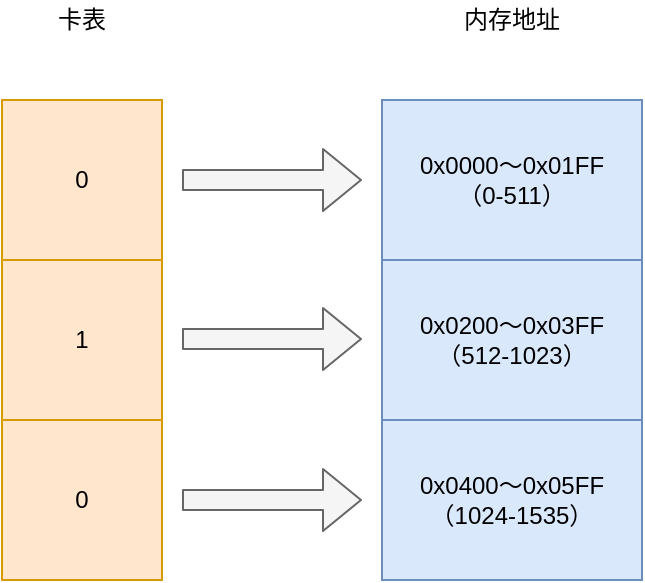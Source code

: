 <mxfile version="14.9.3" type="github">
  <diagram id="GCQFaTFr5UahxrXed_3Y" name="Page-1">
    <mxGraphModel dx="946" dy="536" grid="1" gridSize="10" guides="1" tooltips="1" connect="1" arrows="1" fold="1" page="1" pageScale="1" pageWidth="827" pageHeight="1169" math="0" shadow="0">
      <root>
        <mxCell id="0" />
        <mxCell id="1" parent="0" />
        <mxCell id="VjxL65oIKBsU91v0FZiJ-1" value="" style="shape=table;html=1;whiteSpace=wrap;startSize=0;container=1;collapsible=0;childLayout=tableLayout;fillColor=#ffe6cc;strokeColor=#d79b00;" vertex="1" parent="1">
          <mxGeometry x="180" y="130" width="80" height="240" as="geometry" />
        </mxCell>
        <mxCell id="VjxL65oIKBsU91v0FZiJ-2" value="" style="shape=partialRectangle;html=1;whiteSpace=wrap;collapsible=0;dropTarget=0;pointerEvents=0;fillColor=none;top=0;left=0;bottom=0;right=0;points=[[0,0.5],[1,0.5]];portConstraint=eastwest;" vertex="1" parent="VjxL65oIKBsU91v0FZiJ-1">
          <mxGeometry width="80" height="80" as="geometry" />
        </mxCell>
        <mxCell id="VjxL65oIKBsU91v0FZiJ-3" value="0" style="shape=partialRectangle;html=1;whiteSpace=wrap;connectable=0;fillColor=none;top=0;left=0;bottom=0;right=0;overflow=hidden;pointerEvents=1;" vertex="1" parent="VjxL65oIKBsU91v0FZiJ-2">
          <mxGeometry width="80" height="80" as="geometry" />
        </mxCell>
        <mxCell id="VjxL65oIKBsU91v0FZiJ-6" value="" style="shape=partialRectangle;html=1;whiteSpace=wrap;collapsible=0;dropTarget=0;pointerEvents=0;fillColor=none;top=0;left=0;bottom=0;right=0;points=[[0,0.5],[1,0.5]];portConstraint=eastwest;" vertex="1" parent="VjxL65oIKBsU91v0FZiJ-1">
          <mxGeometry y="80" width="80" height="80" as="geometry" />
        </mxCell>
        <mxCell id="VjxL65oIKBsU91v0FZiJ-7" value="1" style="shape=partialRectangle;html=1;whiteSpace=wrap;connectable=0;fillColor=none;top=0;left=0;bottom=0;right=0;overflow=hidden;pointerEvents=1;" vertex="1" parent="VjxL65oIKBsU91v0FZiJ-6">
          <mxGeometry width="80" height="80" as="geometry" />
        </mxCell>
        <mxCell id="VjxL65oIKBsU91v0FZiJ-10" value="" style="shape=partialRectangle;html=1;whiteSpace=wrap;collapsible=0;dropTarget=0;pointerEvents=0;fillColor=none;top=0;left=0;bottom=0;right=0;points=[[0,0.5],[1,0.5]];portConstraint=eastwest;" vertex="1" parent="VjxL65oIKBsU91v0FZiJ-1">
          <mxGeometry y="160" width="80" height="80" as="geometry" />
        </mxCell>
        <mxCell id="VjxL65oIKBsU91v0FZiJ-11" value="0" style="shape=partialRectangle;html=1;whiteSpace=wrap;connectable=0;fillColor=none;top=0;left=0;bottom=0;right=0;overflow=hidden;pointerEvents=1;" vertex="1" parent="VjxL65oIKBsU91v0FZiJ-10">
          <mxGeometry width="80" height="80" as="geometry" />
        </mxCell>
        <mxCell id="VjxL65oIKBsU91v0FZiJ-14" value="" style="shape=table;html=1;whiteSpace=wrap;startSize=0;container=1;collapsible=0;childLayout=tableLayout;fillColor=#dae8fc;strokeColor=#6c8ebf;" vertex="1" parent="1">
          <mxGeometry x="370" y="130" width="130" height="240" as="geometry" />
        </mxCell>
        <mxCell id="VjxL65oIKBsU91v0FZiJ-15" value="" style="shape=partialRectangle;html=1;whiteSpace=wrap;collapsible=0;dropTarget=0;pointerEvents=0;fillColor=none;top=0;left=0;bottom=0;right=0;points=[[0,0.5],[1,0.5]];portConstraint=eastwest;" vertex="1" parent="VjxL65oIKBsU91v0FZiJ-14">
          <mxGeometry width="130" height="80" as="geometry" />
        </mxCell>
        <mxCell id="VjxL65oIKBsU91v0FZiJ-16" value="0x0000～0x01FF&lt;br&gt;（0-511）" style="shape=partialRectangle;html=1;whiteSpace=wrap;connectable=0;fillColor=none;top=0;left=0;bottom=0;right=0;overflow=hidden;pointerEvents=1;" vertex="1" parent="VjxL65oIKBsU91v0FZiJ-15">
          <mxGeometry width="130" height="80" as="geometry" />
        </mxCell>
        <mxCell id="VjxL65oIKBsU91v0FZiJ-17" value="" style="shape=partialRectangle;html=1;whiteSpace=wrap;collapsible=0;dropTarget=0;pointerEvents=0;fillColor=none;top=0;left=0;bottom=0;right=0;points=[[0,0.5],[1,0.5]];portConstraint=eastwest;" vertex="1" parent="VjxL65oIKBsU91v0FZiJ-14">
          <mxGeometry y="80" width="130" height="80" as="geometry" />
        </mxCell>
        <mxCell id="VjxL65oIKBsU91v0FZiJ-18" value="0x0200～0x03FF&lt;br&gt;（512-1023）" style="shape=partialRectangle;html=1;whiteSpace=wrap;connectable=0;fillColor=none;top=0;left=0;bottom=0;right=0;overflow=hidden;pointerEvents=1;" vertex="1" parent="VjxL65oIKBsU91v0FZiJ-17">
          <mxGeometry width="130" height="80" as="geometry" />
        </mxCell>
        <mxCell id="VjxL65oIKBsU91v0FZiJ-19" value="" style="shape=partialRectangle;html=1;whiteSpace=wrap;collapsible=0;dropTarget=0;pointerEvents=0;fillColor=none;top=0;left=0;bottom=0;right=0;points=[[0,0.5],[1,0.5]];portConstraint=eastwest;" vertex="1" parent="VjxL65oIKBsU91v0FZiJ-14">
          <mxGeometry y="160" width="130" height="80" as="geometry" />
        </mxCell>
        <mxCell id="VjxL65oIKBsU91v0FZiJ-20" value="0x0400～0x05FF&lt;br&gt;（1024-1535）" style="shape=partialRectangle;html=1;whiteSpace=wrap;connectable=0;fillColor=none;top=0;left=0;bottom=0;right=0;overflow=hidden;pointerEvents=1;" vertex="1" parent="VjxL65oIKBsU91v0FZiJ-19">
          <mxGeometry width="130" height="80" as="geometry" />
        </mxCell>
        <mxCell id="VjxL65oIKBsU91v0FZiJ-21" value="卡表" style="text;html=1;strokeColor=none;fillColor=none;align=center;verticalAlign=middle;whiteSpace=wrap;rounded=0;" vertex="1" parent="1">
          <mxGeometry x="200" y="80" width="40" height="20" as="geometry" />
        </mxCell>
        <mxCell id="VjxL65oIKBsU91v0FZiJ-22" value="内存地址" style="text;html=1;strokeColor=none;fillColor=none;align=center;verticalAlign=middle;whiteSpace=wrap;rounded=0;" vertex="1" parent="1">
          <mxGeometry x="410" y="80" width="50" height="20" as="geometry" />
        </mxCell>
        <mxCell id="VjxL65oIKBsU91v0FZiJ-23" value="" style="shape=flexArrow;endArrow=classic;html=1;fillColor=#f5f5f5;strokeColor=#666666;" edge="1" parent="1">
          <mxGeometry width="50" height="50" relative="1" as="geometry">
            <mxPoint x="270" y="170" as="sourcePoint" />
            <mxPoint x="360" y="170" as="targetPoint" />
          </mxGeometry>
        </mxCell>
        <mxCell id="VjxL65oIKBsU91v0FZiJ-24" value="" style="shape=flexArrow;endArrow=classic;html=1;fillColor=#f5f5f5;strokeColor=#666666;" edge="1" parent="1">
          <mxGeometry width="50" height="50" relative="1" as="geometry">
            <mxPoint x="270" y="249.5" as="sourcePoint" />
            <mxPoint x="360" y="249.5" as="targetPoint" />
          </mxGeometry>
        </mxCell>
        <mxCell id="VjxL65oIKBsU91v0FZiJ-25" value="" style="shape=flexArrow;endArrow=classic;html=1;fillColor=#f5f5f5;strokeColor=#666666;" edge="1" parent="1">
          <mxGeometry width="50" height="50" relative="1" as="geometry">
            <mxPoint x="270" y="330" as="sourcePoint" />
            <mxPoint x="360" y="330" as="targetPoint" />
          </mxGeometry>
        </mxCell>
      </root>
    </mxGraphModel>
  </diagram>
</mxfile>
